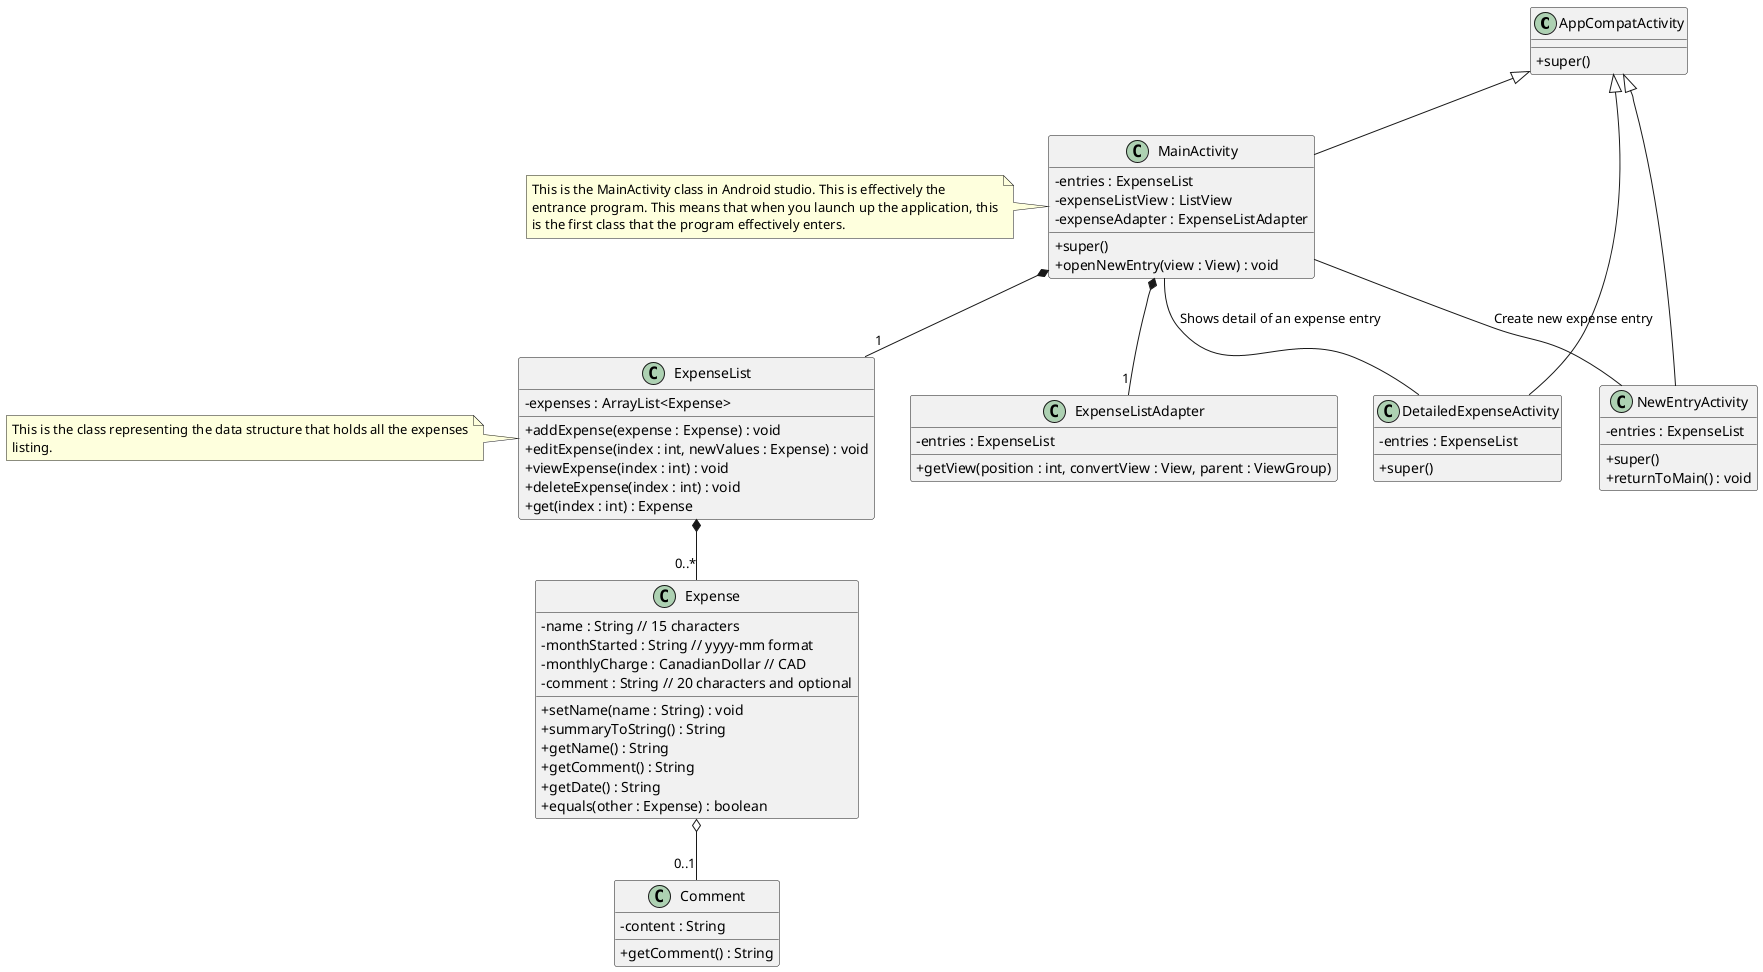 @startuml
  skinparam classAttributeIconSize 0

class AppCompatActivity {
  +super()
}

class ExpenseListAdapter{
  - entries : ExpenseList
  + getView(position : int, convertView : View, parent : ViewGroup)
}

class MainActivity {
  - entries : ExpenseList
  - expenseListView : ListView
  - expenseAdapter : ExpenseListAdapter
  + super()
  + openNewEntry(view : View) : void
}

class DetailedExpenseActivity {
  - entries : ExpenseList
  + super()
}

class NewEntryActivity {
  - entries : ExpenseList
  + super()
  + returnToMain() : void
}

class Expense {
  - name : String // 15 characters
  - monthStarted : String // yyyy-mm format
  - monthlyCharge : CanadianDollar // CAD
  - comment : String // 20 characters and optional

  +setName(name : String) : void
  +summaryToString() : String
  +getName() : String
  +getComment() : String
  +getDate() : String
  +equals(other : Expense) : boolean
}

class Comment {
  -content : String
  +getComment() : String
}

class ExpenseList {
  -expenses : ArrayList<Expense>
  +addExpense(expense : Expense) : void
  +editExpense(index : int, newValues : Expense) : void
  +viewExpense(index : int) : void
  +deleteExpense(index : int) : void
  +get(index : int) : Expense
}

note left of ExpenseList
  This is the class representing the data structure that holds all the expenses
  listing.
end note

note left of MainActivity
  This is the MainActivity class in Android studio. This is effectively the
  entrance program. This means that when you launch up the application, this
  is the first class that the program effectively enters.
end note

/' This is the classes that inherit from AppCompatActivity, which is all the
activities '/
AppCompatActivity <|-- MainActivity
AppCompatActivity <|-- DetailedExpenseActivity
AppCompatActivity <|-- NewEntryActivity

/' This is the relationship for the MainActivity '/
MainActivity *-- "1" ExpenseList
MainActivity *-- "1" ExpenseListAdapter

/' For relationships between the activities '/
MainActivity -- NewEntryActivity : "Create new expense entry"
MainActivity -- DetailedExpenseActivity : "Shows detail of an expense entry"

ExpenseList *-- "0..*" Expense
Expense o-- "0..1" Comment

@enduml
